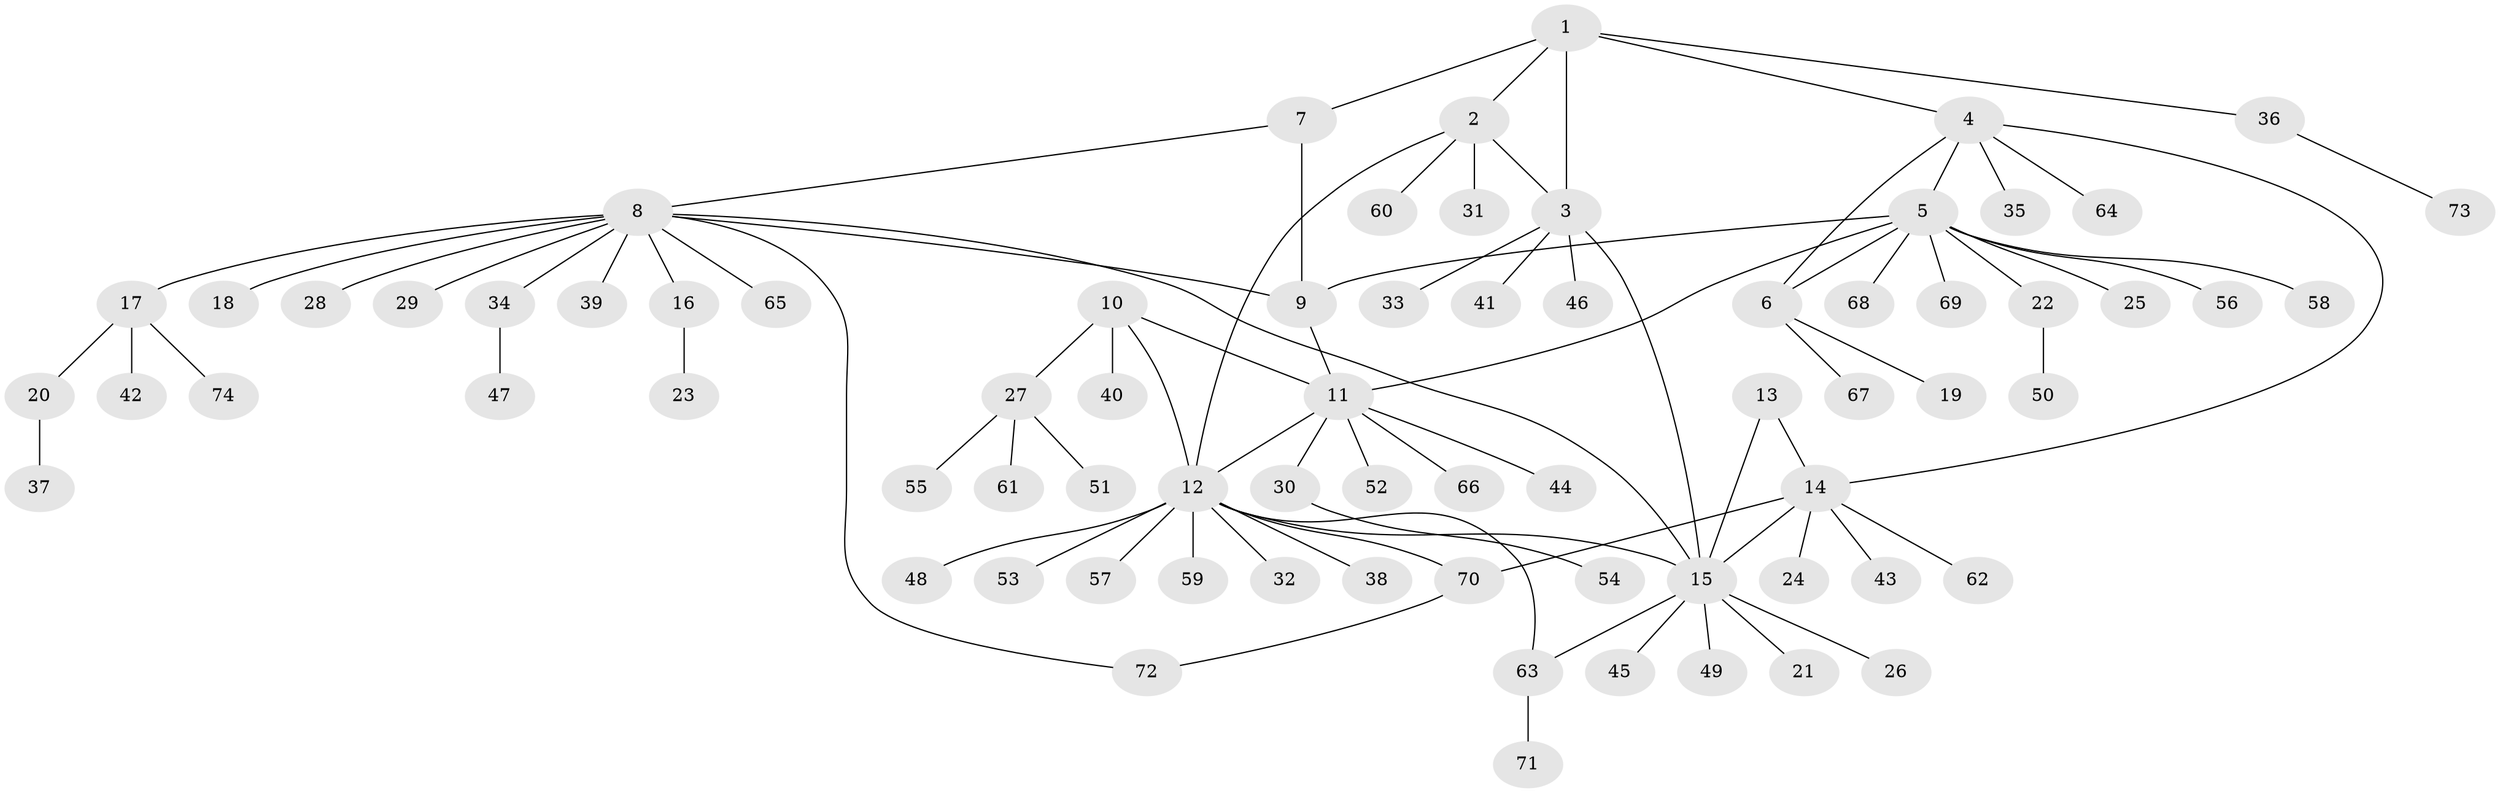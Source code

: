 // coarse degree distribution, {7: 0.0392156862745098, 5: 0.0392156862745098, 3: 0.0196078431372549, 15: 0.0196078431372549, 9: 0.0196078431372549, 1: 0.8431372549019608, 16: 0.0196078431372549}
// Generated by graph-tools (version 1.1) at 2025/57/03/04/25 21:57:54]
// undirected, 74 vertices, 87 edges
graph export_dot {
graph [start="1"]
  node [color=gray90,style=filled];
  1;
  2;
  3;
  4;
  5;
  6;
  7;
  8;
  9;
  10;
  11;
  12;
  13;
  14;
  15;
  16;
  17;
  18;
  19;
  20;
  21;
  22;
  23;
  24;
  25;
  26;
  27;
  28;
  29;
  30;
  31;
  32;
  33;
  34;
  35;
  36;
  37;
  38;
  39;
  40;
  41;
  42;
  43;
  44;
  45;
  46;
  47;
  48;
  49;
  50;
  51;
  52;
  53;
  54;
  55;
  56;
  57;
  58;
  59;
  60;
  61;
  62;
  63;
  64;
  65;
  66;
  67;
  68;
  69;
  70;
  71;
  72;
  73;
  74;
  1 -- 2;
  1 -- 3;
  1 -- 4;
  1 -- 7;
  1 -- 36;
  2 -- 3;
  2 -- 12;
  2 -- 31;
  2 -- 60;
  3 -- 15;
  3 -- 33;
  3 -- 41;
  3 -- 46;
  4 -- 5;
  4 -- 6;
  4 -- 14;
  4 -- 35;
  4 -- 64;
  5 -- 6;
  5 -- 9;
  5 -- 11;
  5 -- 22;
  5 -- 25;
  5 -- 56;
  5 -- 58;
  5 -- 68;
  5 -- 69;
  6 -- 19;
  6 -- 67;
  7 -- 8;
  7 -- 9;
  8 -- 9;
  8 -- 15;
  8 -- 16;
  8 -- 17;
  8 -- 18;
  8 -- 28;
  8 -- 29;
  8 -- 34;
  8 -- 39;
  8 -- 65;
  8 -- 72;
  9 -- 11;
  10 -- 11;
  10 -- 12;
  10 -- 27;
  10 -- 40;
  11 -- 12;
  11 -- 30;
  11 -- 44;
  11 -- 52;
  11 -- 66;
  12 -- 15;
  12 -- 32;
  12 -- 38;
  12 -- 48;
  12 -- 53;
  12 -- 57;
  12 -- 59;
  12 -- 63;
  12 -- 70;
  13 -- 14;
  13 -- 15;
  14 -- 15;
  14 -- 24;
  14 -- 43;
  14 -- 62;
  14 -- 70;
  15 -- 21;
  15 -- 26;
  15 -- 45;
  15 -- 49;
  15 -- 63;
  16 -- 23;
  17 -- 20;
  17 -- 42;
  17 -- 74;
  20 -- 37;
  22 -- 50;
  27 -- 51;
  27 -- 55;
  27 -- 61;
  30 -- 54;
  34 -- 47;
  36 -- 73;
  63 -- 71;
  70 -- 72;
}
